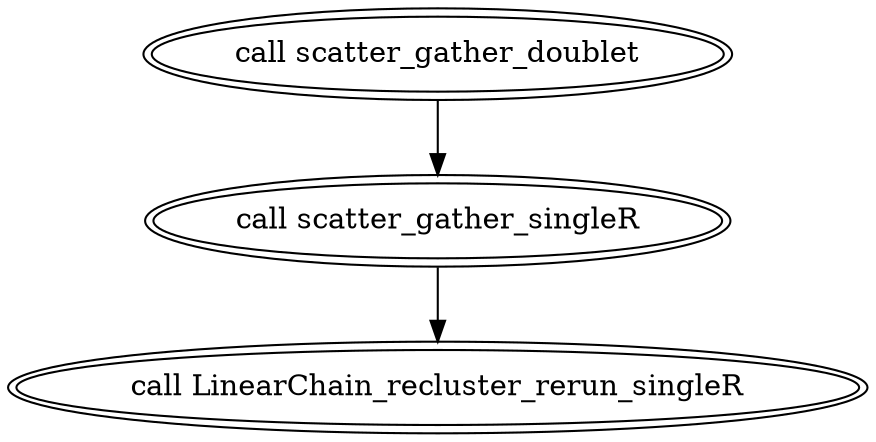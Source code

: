 digraph multisample_seurat_doublet_singler {
  #rankdir=LR;
  compound=true;

  # Links
  CALL_scatter_gather_doublet -> CALL_scatter_gather_singleR
  CALL_scatter_gather_singleR -> CALL_LinearChain_recluster_rerun_singleR

  # Nodes
  CALL_scatter_gather_doublet [label="call scatter_gather_doublet";shape="oval";peripheries=2]
  CALL_scatter_gather_singleR [label="call scatter_gather_singleR";shape="oval";peripheries=2]
  CALL_LinearChain_recluster_rerun_singleR [label="call LinearChain_recluster_rerun_singleR";shape="oval";peripheries=2]
}
